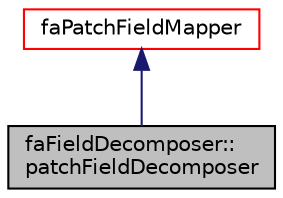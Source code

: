 digraph "faFieldDecomposer::patchFieldDecomposer"
{
  bgcolor="transparent";
  edge [fontname="Helvetica",fontsize="10",labelfontname="Helvetica",labelfontsize="10"];
  node [fontname="Helvetica",fontsize="10",shape=record];
  Node1 [label="faFieldDecomposer::\lpatchFieldDecomposer",height=0.2,width=0.4,color="black", fillcolor="grey75", style="filled" fontcolor="black"];
  Node2 -> Node1 [dir="back",color="midnightblue",fontsize="10",style="solid",fontname="Helvetica"];
  Node2 [label="faPatchFieldMapper",height=0.2,width=0.4,color="red",URL="$classFoam_1_1faPatchFieldMapper.html"];
}
